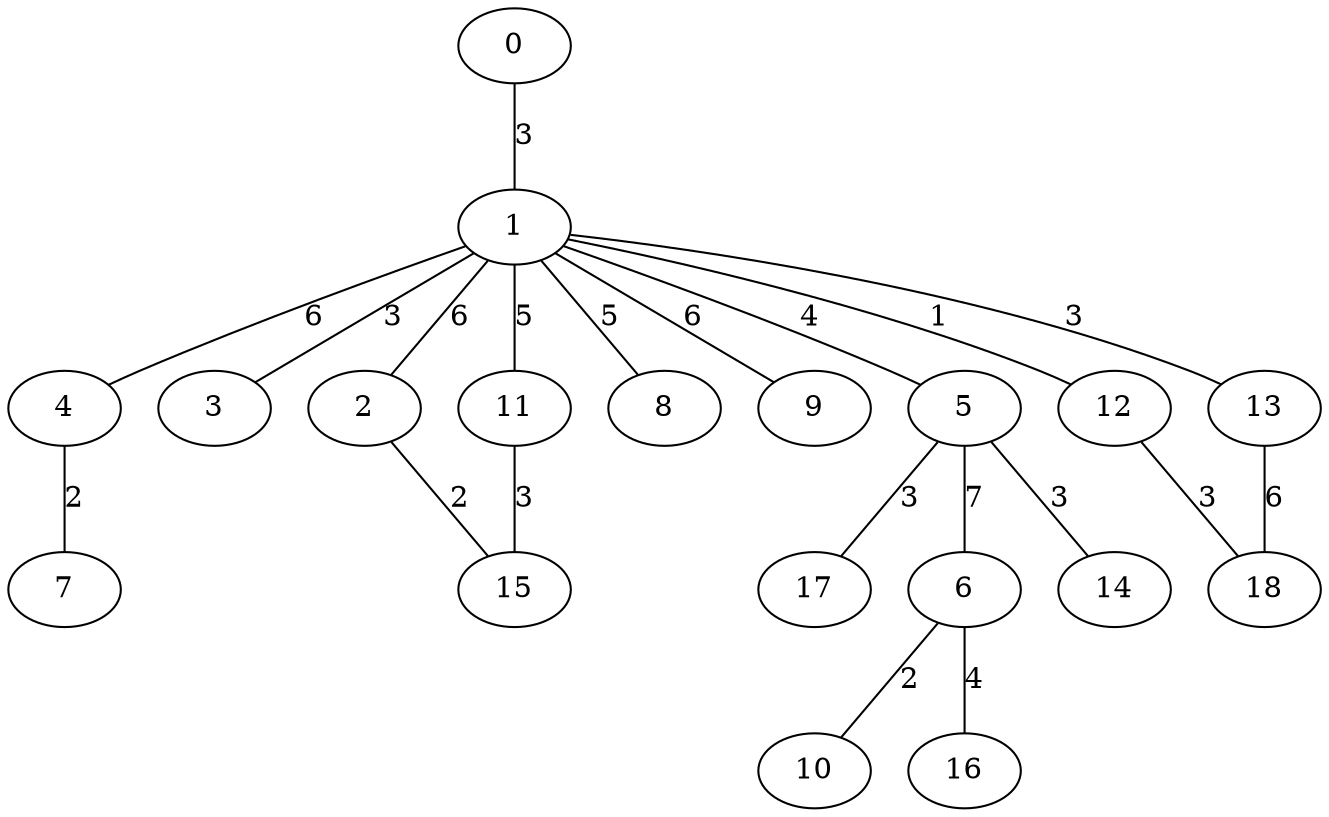 graph g {
  0 [ habit = 10, size = 581, x = 4, y = 5 ]
  1 [ habit = 9, size = 243, x = 5, y = 4 ]
  2 [ habit = 7, size = 302, x = 3, y = 3 ]
  3 [ base = 2, habit = 10, size = 382, x = 6, y = 5 ]
  4 [ habit = 6, size = 427, x = 8, y = 5 ]
  5 [ habit = 1, size = 198, x = 5, y = 6 ]
  6 [ habit = 5, size = 492, x = 3, y = 8 ]
  7 [ habit = 11, size = 312, x = 10, y = 5 ]
  8 [ habit = 8, size = 473, x = 4, y = 2 ]
  9 [ habit = 6, size = 588, x = 8, y = 3 ]
  10 [ habit = 6, size = 373, x = 1, y = 8 ]
  11 [ habit = 5, size = 392, x = 3, y = 4 ]
  12 [ habit = 5, size = 359, x = 6, y = 3 ]
  13 [ habit = 8, size = 395, x = 6, y = 2 ]
  14 [ base = 1, habit = 6, size = 98, x = 5, y = 8 ]
  15 [ habit = 9, size = 357, x = 1, y = 2 ]
  16 [ habit = 7, size = 390, x = 3, y = 10 ]
  17 [ habit = 1, size = 164, x = 7, y = 7 ]
  18 [ habit = 4, size = 345, x = 7, y = 1 ]

  0 -- 1 [ label = 3, weight = 3 ]
  1 -- 12 [ label = 1, weight = 1 ]
  1 -- 11 [ label = 5, weight = 5 ]
  1 -- 9 [ label = 6, weight = 6 ]
  1 -- 8 [ label = 5, weight = 5 ]
  1 -- 13 [ label = 3, weight = 3 ]
  1 -- 4 [ label = 6, weight = 6 ]
  1 -- 3 [ label = 3, weight = 3 ]
  1 -- 2 [ label = 6, weight = 6 ]
  1 -- 5 [ label = 4, weight = 4 ]
  2 -- 15 [ label = 2, weight = 2 ]
  4 -- 7 [ label = 2, weight = 2 ]
  5 -- 6 [ label = 7, weight = 7 ]
  5 -- 14 [ label = 3, weight = 3 ]
  5 -- 17 [ label = 3, weight = 3 ]
  6 -- 16 [ label = 4, weight = 4 ]
  6 -- 10 [ label = 2, weight = 2 ]
  11 -- 15 [ label = 3, weight = 3 ]
  12 -- 18 [ label = 3, weight = 3 ]
  13 -- 18 [ label = 6, weight = 6 ]
}

